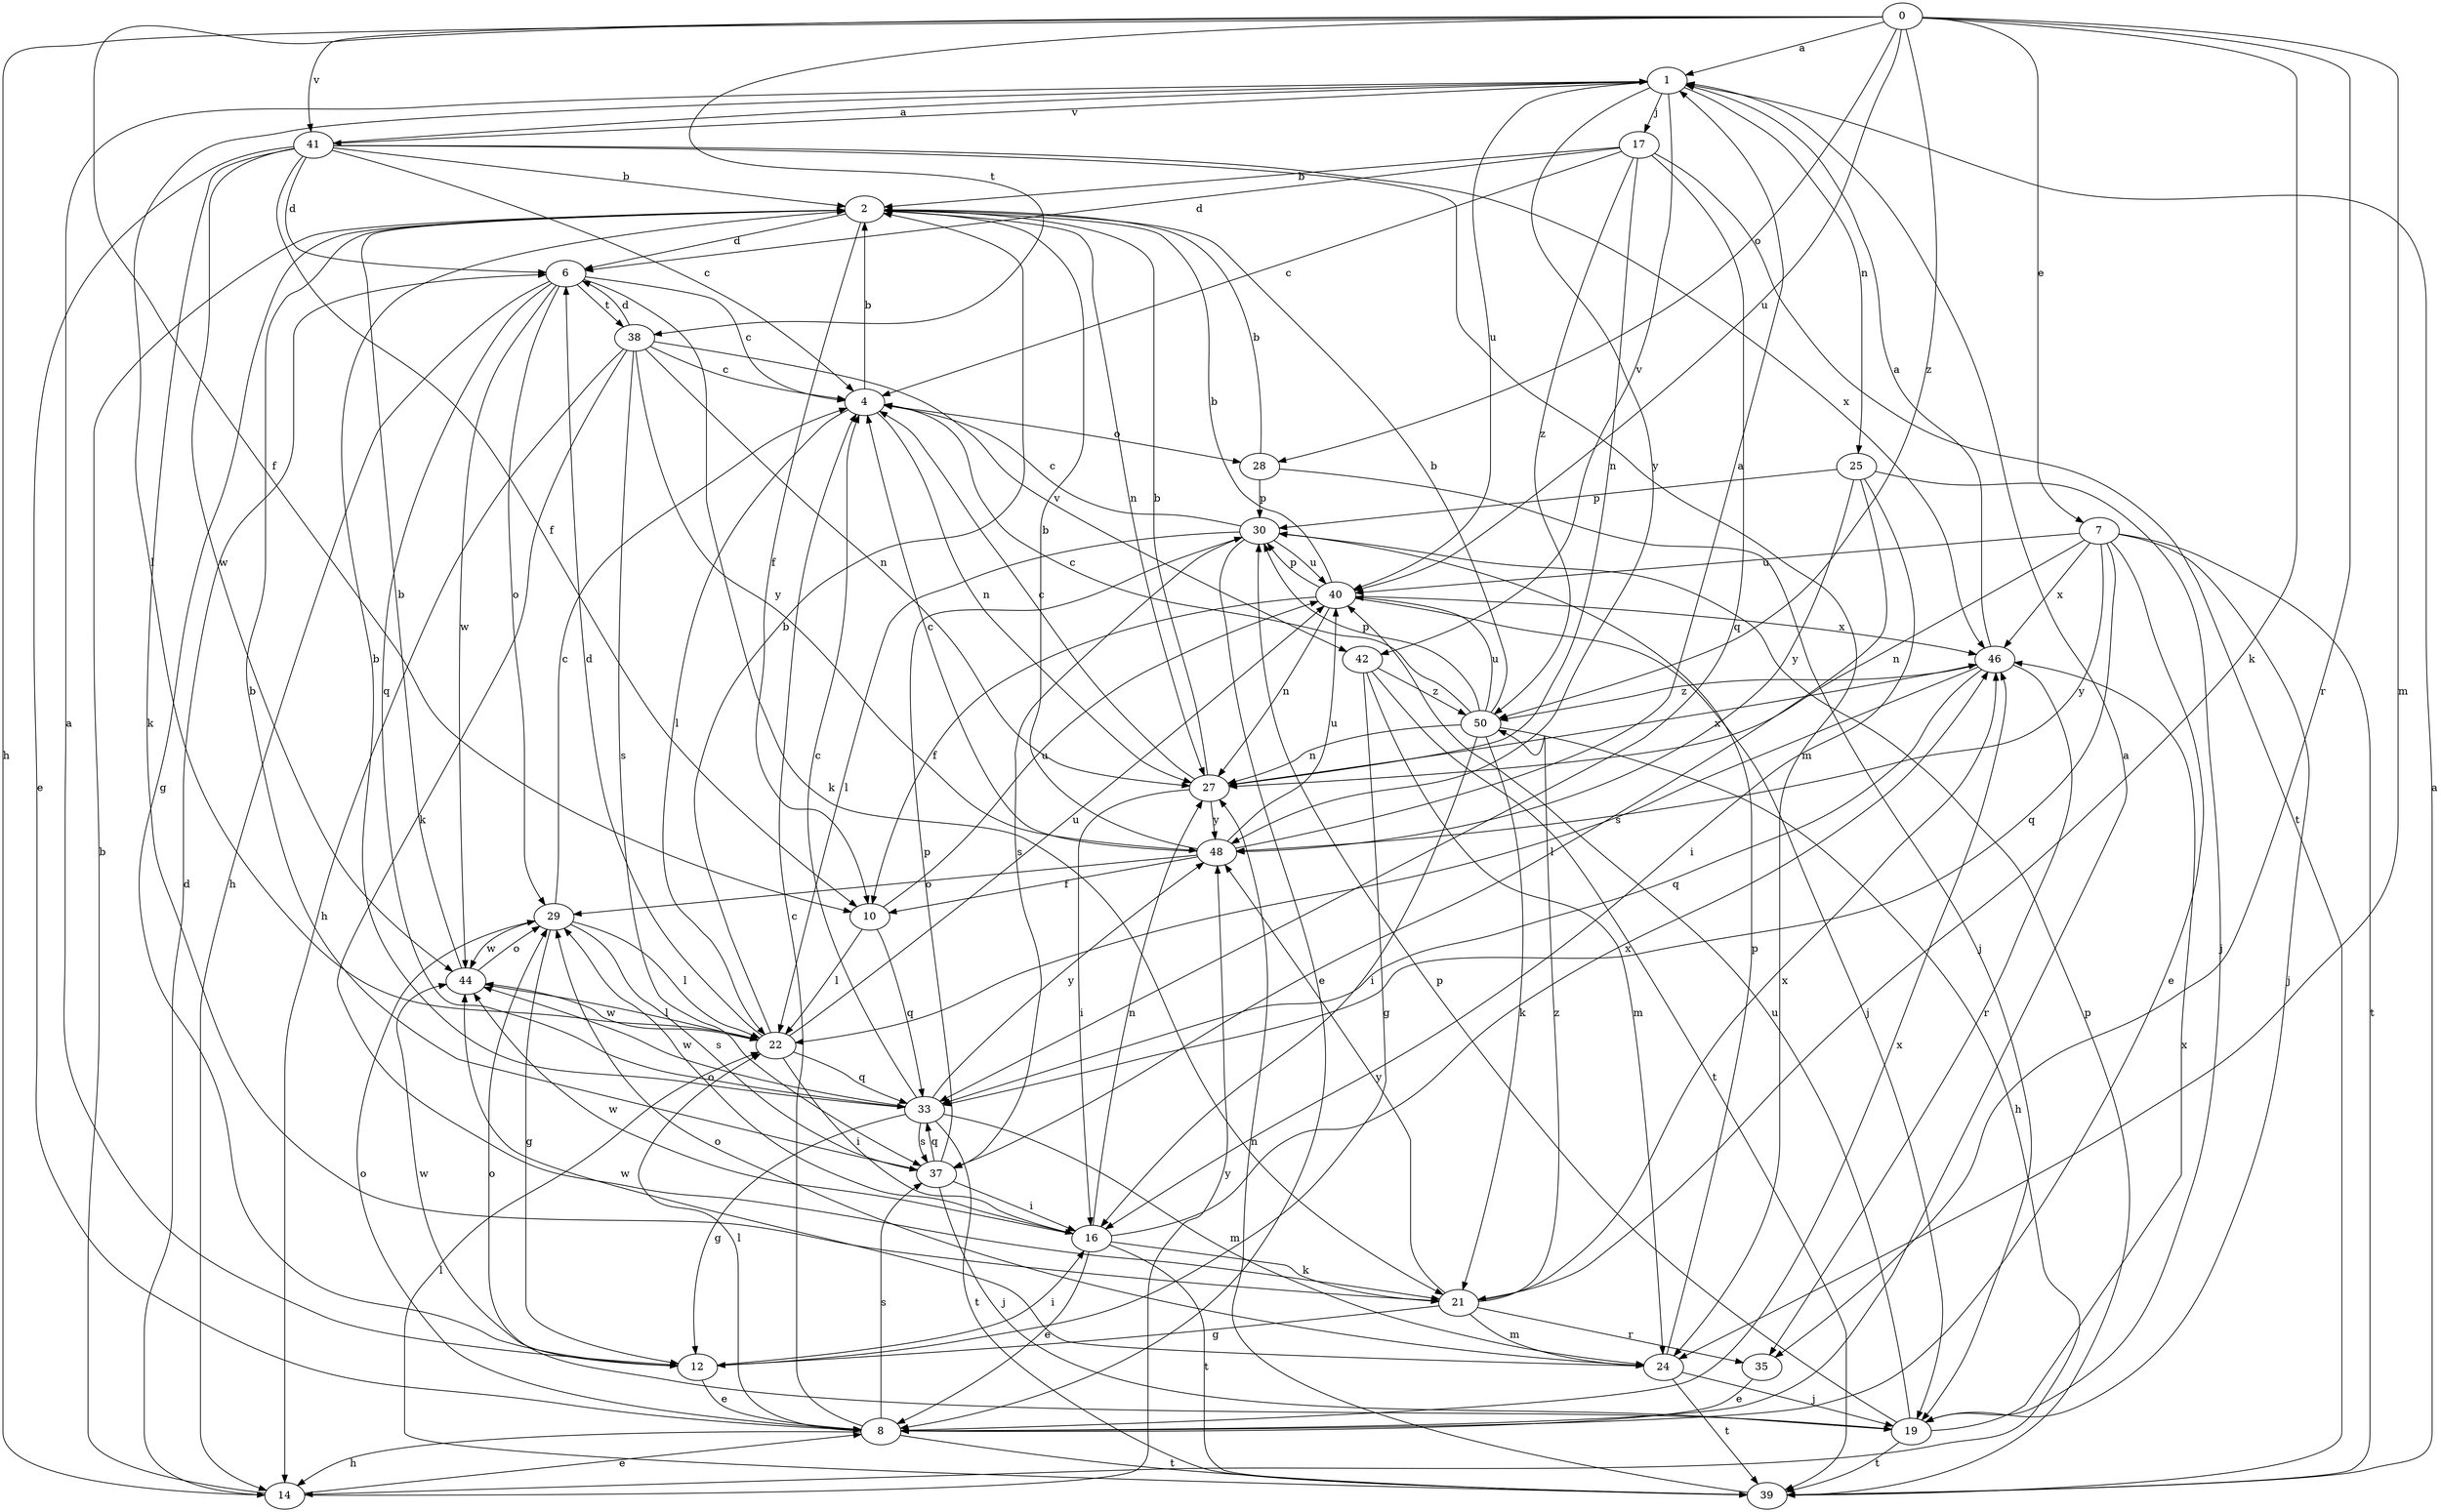 strict digraph  {
0;
1;
2;
4;
6;
7;
8;
10;
12;
14;
16;
17;
19;
21;
22;
24;
25;
27;
28;
29;
30;
33;
35;
37;
38;
39;
40;
41;
42;
44;
46;
48;
50;
0 -> 1  [label=a];
0 -> 7  [label=e];
0 -> 10  [label=f];
0 -> 14  [label=h];
0 -> 21  [label=k];
0 -> 24  [label=m];
0 -> 28  [label=o];
0 -> 35  [label=r];
0 -> 38  [label=t];
0 -> 40  [label=u];
0 -> 41  [label=v];
0 -> 50  [label=z];
1 -> 17  [label=j];
1 -> 22  [label=l];
1 -> 25  [label=n];
1 -> 40  [label=u];
1 -> 41  [label=v];
1 -> 42  [label=v];
1 -> 48  [label=y];
2 -> 6  [label=d];
2 -> 10  [label=f];
2 -> 12  [label=g];
2 -> 27  [label=n];
4 -> 2  [label=b];
4 -> 22  [label=l];
4 -> 27  [label=n];
4 -> 28  [label=o];
6 -> 4  [label=c];
6 -> 14  [label=h];
6 -> 21  [label=k];
6 -> 29  [label=o];
6 -> 33  [label=q];
6 -> 38  [label=t];
6 -> 44  [label=w];
7 -> 8  [label=e];
7 -> 19  [label=j];
7 -> 27  [label=n];
7 -> 33  [label=q];
7 -> 39  [label=t];
7 -> 40  [label=u];
7 -> 46  [label=x];
7 -> 48  [label=y];
8 -> 1  [label=a];
8 -> 4  [label=c];
8 -> 14  [label=h];
8 -> 22  [label=l];
8 -> 29  [label=o];
8 -> 37  [label=s];
8 -> 39  [label=t];
8 -> 46  [label=x];
10 -> 22  [label=l];
10 -> 33  [label=q];
10 -> 40  [label=u];
12 -> 1  [label=a];
12 -> 8  [label=e];
12 -> 16  [label=i];
12 -> 44  [label=w];
14 -> 2  [label=b];
14 -> 6  [label=d];
14 -> 8  [label=e];
14 -> 48  [label=y];
16 -> 8  [label=e];
16 -> 21  [label=k];
16 -> 27  [label=n];
16 -> 29  [label=o];
16 -> 39  [label=t];
16 -> 44  [label=w];
16 -> 46  [label=x];
17 -> 2  [label=b];
17 -> 4  [label=c];
17 -> 6  [label=d];
17 -> 27  [label=n];
17 -> 33  [label=q];
17 -> 39  [label=t];
17 -> 50  [label=z];
19 -> 29  [label=o];
19 -> 30  [label=p];
19 -> 39  [label=t];
19 -> 40  [label=u];
19 -> 46  [label=x];
21 -> 12  [label=g];
21 -> 24  [label=m];
21 -> 35  [label=r];
21 -> 46  [label=x];
21 -> 48  [label=y];
21 -> 50  [label=z];
22 -> 2  [label=b];
22 -> 6  [label=d];
22 -> 16  [label=i];
22 -> 33  [label=q];
22 -> 40  [label=u];
22 -> 44  [label=w];
24 -> 19  [label=j];
24 -> 29  [label=o];
24 -> 30  [label=p];
24 -> 39  [label=t];
24 -> 44  [label=w];
25 -> 16  [label=i];
25 -> 19  [label=j];
25 -> 30  [label=p];
25 -> 37  [label=s];
25 -> 48  [label=y];
27 -> 2  [label=b];
27 -> 4  [label=c];
27 -> 16  [label=i];
27 -> 46  [label=x];
27 -> 48  [label=y];
28 -> 2  [label=b];
28 -> 19  [label=j];
28 -> 30  [label=p];
29 -> 4  [label=c];
29 -> 12  [label=g];
29 -> 22  [label=l];
29 -> 37  [label=s];
29 -> 44  [label=w];
30 -> 4  [label=c];
30 -> 8  [label=e];
30 -> 22  [label=l];
30 -> 37  [label=s];
30 -> 40  [label=u];
33 -> 2  [label=b];
33 -> 4  [label=c];
33 -> 12  [label=g];
33 -> 24  [label=m];
33 -> 37  [label=s];
33 -> 39  [label=t];
33 -> 44  [label=w];
33 -> 48  [label=y];
35 -> 8  [label=e];
37 -> 2  [label=b];
37 -> 16  [label=i];
37 -> 19  [label=j];
37 -> 30  [label=p];
37 -> 33  [label=q];
38 -> 4  [label=c];
38 -> 6  [label=d];
38 -> 14  [label=h];
38 -> 21  [label=k];
38 -> 27  [label=n];
38 -> 37  [label=s];
38 -> 42  [label=v];
38 -> 48  [label=y];
39 -> 1  [label=a];
39 -> 22  [label=l];
39 -> 27  [label=n];
39 -> 30  [label=p];
40 -> 2  [label=b];
40 -> 10  [label=f];
40 -> 19  [label=j];
40 -> 27  [label=n];
40 -> 30  [label=p];
40 -> 46  [label=x];
41 -> 1  [label=a];
41 -> 2  [label=b];
41 -> 4  [label=c];
41 -> 6  [label=d];
41 -> 8  [label=e];
41 -> 10  [label=f];
41 -> 21  [label=k];
41 -> 24  [label=m];
41 -> 44  [label=w];
41 -> 46  [label=x];
42 -> 12  [label=g];
42 -> 24  [label=m];
42 -> 39  [label=t];
42 -> 50  [label=z];
44 -> 2  [label=b];
44 -> 22  [label=l];
44 -> 29  [label=o];
46 -> 1  [label=a];
46 -> 22  [label=l];
46 -> 33  [label=q];
46 -> 35  [label=r];
46 -> 50  [label=z];
48 -> 1  [label=a];
48 -> 2  [label=b];
48 -> 4  [label=c];
48 -> 10  [label=f];
48 -> 29  [label=o];
48 -> 40  [label=u];
50 -> 2  [label=b];
50 -> 4  [label=c];
50 -> 14  [label=h];
50 -> 16  [label=i];
50 -> 21  [label=k];
50 -> 27  [label=n];
50 -> 30  [label=p];
50 -> 40  [label=u];
}
